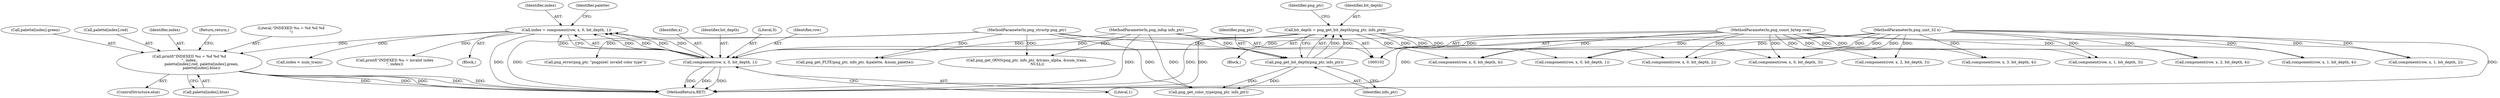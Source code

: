 digraph "1_Android_9d4853418ab2f754c2b63e091c29c5529b8b86ca_0@array" {
"1000221" [label="(Call,printf(\"INDEXED %u = %d %d %d\n\", index,\n                     palette[index].red, palette[index].green,\n                     palette[index].blue))"];
"1000132" [label="(Call,index = component(row, x, 0, bit_depth, 1))"];
"1000134" [label="(Call,component(row, x, 0, bit_depth, 1))"];
"1000105" [label="(MethodParameterIn,png_const_bytep row)"];
"1000106" [label="(MethodParameterIn,png_uint_32 x)"];
"1000109" [label="(Call,bit_depth = png_get_bit_depth(png_ptr, info_ptr))"];
"1000111" [label="(Call,png_get_bit_depth(png_ptr, info_ptr))"];
"1000103" [label="(MethodParameterIn,png_structp png_ptr)"];
"1000104" [label="(MethodParameterIn,png_infop info_ptr)"];
"1000297" [label="(Call,component(row, x, 2, bit_depth, 4))"];
"1000122" [label="(Call,component(row, x, 0, bit_depth, 1))"];
"1000109" [label="(Call,bit_depth = png_get_bit_depth(png_ptr, info_ptr))"];
"1000112" [label="(Identifier,png_ptr)"];
"1000178" [label="(Call,png_get_tRNS(png_ptr, info_ptr, &trans_alpha, &num_trans,\n                  NULL))"];
"1000136" [label="(Identifier,x)"];
"1000116" [label="(Identifier,png_ptr)"];
"1000314" [label="(MethodReturn,RET)"];
"1000285" [label="(Call,component(row, x, 0, bit_depth, 4))"];
"1000259" [label="(Call,component(row, x, 2, bit_depth, 3))"];
"1000223" [label="(Identifier,index)"];
"1000303" [label="(Call,component(row, x, 3, bit_depth, 4))"];
"1000311" [label="(Call,png_error(png_ptr, \"pngpixel: invalid color type\"))"];
"1000234" [label="(Call,palette[index].blue)"];
"1000138" [label="(Identifier,bit_depth)"];
"1000111" [label="(Call,png_get_bit_depth(png_ptr, info_ptr))"];
"1000139" [label="(Literal,1)"];
"1000105" [label="(MethodParameterIn,png_const_bytep row)"];
"1000133" [label="(Identifier,index)"];
"1000213" [label="(Call,index < num_trans)"];
"1000110" [label="(Identifier,bit_depth)"];
"1000243" [label="(Return,return;)"];
"1000240" [label="(Call,printf(\"INDEXED %u = invalid index\n\", index))"];
"1000137" [label="(Literal,0)"];
"1000142" [label="(Identifier,palette)"];
"1000253" [label="(Call,component(row, x, 1, bit_depth, 3))"];
"1000115" [label="(Call,png_get_color_type(png_ptr, info_ptr))"];
"1000104" [label="(MethodParameterIn,png_infop info_ptr)"];
"1000222" [label="(Literal,\"INDEXED %u = %d %d %d\n\")"];
"1000291" [label="(Call,component(row, x, 1, bit_depth, 4))"];
"1000130" [label="(Block,)"];
"1000103" [label="(MethodParameterIn,png_structp png_ptr)"];
"1000134" [label="(Call,component(row, x, 0, bit_depth, 1))"];
"1000221" [label="(Call,printf(\"INDEXED %u = %d %d %d\n\", index,\n                     palette[index].red, palette[index].green,\n                     palette[index].blue))"];
"1000106" [label="(MethodParameterIn,png_uint_32 x)"];
"1000220" [label="(ControlStructure,else)"];
"1000113" [label="(Identifier,info_ptr)"];
"1000151" [label="(Call,png_get_PLTE(png_ptr, info_ptr, &palette, &num_palette))"];
"1000247" [label="(Call,component(row, x, 0, bit_depth, 3))"];
"1000229" [label="(Call,palette[index].green)"];
"1000135" [label="(Identifier,row)"];
"1000107" [label="(Block,)"];
"1000269" [label="(Call,component(row, x, 0, bit_depth, 2))"];
"1000275" [label="(Call,component(row, x, 1, bit_depth, 2))"];
"1000224" [label="(Call,palette[index].red)"];
"1000132" [label="(Call,index = component(row, x, 0, bit_depth, 1))"];
"1000221" -> "1000220"  [label="AST: "];
"1000221" -> "1000234"  [label="CFG: "];
"1000222" -> "1000221"  [label="AST: "];
"1000223" -> "1000221"  [label="AST: "];
"1000224" -> "1000221"  [label="AST: "];
"1000229" -> "1000221"  [label="AST: "];
"1000234" -> "1000221"  [label="AST: "];
"1000243" -> "1000221"  [label="CFG: "];
"1000221" -> "1000314"  [label="DDG: "];
"1000221" -> "1000314"  [label="DDG: "];
"1000221" -> "1000314"  [label="DDG: "];
"1000221" -> "1000314"  [label="DDG: "];
"1000221" -> "1000314"  [label="DDG: "];
"1000132" -> "1000221"  [label="DDG: "];
"1000132" -> "1000130"  [label="AST: "];
"1000132" -> "1000134"  [label="CFG: "];
"1000133" -> "1000132"  [label="AST: "];
"1000134" -> "1000132"  [label="AST: "];
"1000142" -> "1000132"  [label="CFG: "];
"1000132" -> "1000314"  [label="DDG: "];
"1000134" -> "1000132"  [label="DDG: "];
"1000134" -> "1000132"  [label="DDG: "];
"1000134" -> "1000132"  [label="DDG: "];
"1000134" -> "1000132"  [label="DDG: "];
"1000134" -> "1000132"  [label="DDG: "];
"1000132" -> "1000213"  [label="DDG: "];
"1000132" -> "1000240"  [label="DDG: "];
"1000134" -> "1000139"  [label="CFG: "];
"1000135" -> "1000134"  [label="AST: "];
"1000136" -> "1000134"  [label="AST: "];
"1000137" -> "1000134"  [label="AST: "];
"1000138" -> "1000134"  [label="AST: "];
"1000139" -> "1000134"  [label="AST: "];
"1000134" -> "1000314"  [label="DDG: "];
"1000134" -> "1000314"  [label="DDG: "];
"1000134" -> "1000314"  [label="DDG: "];
"1000105" -> "1000134"  [label="DDG: "];
"1000106" -> "1000134"  [label="DDG: "];
"1000109" -> "1000134"  [label="DDG: "];
"1000105" -> "1000102"  [label="AST: "];
"1000105" -> "1000314"  [label="DDG: "];
"1000105" -> "1000122"  [label="DDG: "];
"1000105" -> "1000247"  [label="DDG: "];
"1000105" -> "1000253"  [label="DDG: "];
"1000105" -> "1000259"  [label="DDG: "];
"1000105" -> "1000269"  [label="DDG: "];
"1000105" -> "1000275"  [label="DDG: "];
"1000105" -> "1000285"  [label="DDG: "];
"1000105" -> "1000291"  [label="DDG: "];
"1000105" -> "1000297"  [label="DDG: "];
"1000105" -> "1000303"  [label="DDG: "];
"1000106" -> "1000102"  [label="AST: "];
"1000106" -> "1000314"  [label="DDG: "];
"1000106" -> "1000122"  [label="DDG: "];
"1000106" -> "1000247"  [label="DDG: "];
"1000106" -> "1000253"  [label="DDG: "];
"1000106" -> "1000259"  [label="DDG: "];
"1000106" -> "1000269"  [label="DDG: "];
"1000106" -> "1000275"  [label="DDG: "];
"1000106" -> "1000285"  [label="DDG: "];
"1000106" -> "1000291"  [label="DDG: "];
"1000106" -> "1000297"  [label="DDG: "];
"1000106" -> "1000303"  [label="DDG: "];
"1000109" -> "1000107"  [label="AST: "];
"1000109" -> "1000111"  [label="CFG: "];
"1000110" -> "1000109"  [label="AST: "];
"1000111" -> "1000109"  [label="AST: "];
"1000116" -> "1000109"  [label="CFG: "];
"1000109" -> "1000314"  [label="DDG: "];
"1000109" -> "1000314"  [label="DDG: "];
"1000111" -> "1000109"  [label="DDG: "];
"1000111" -> "1000109"  [label="DDG: "];
"1000109" -> "1000122"  [label="DDG: "];
"1000109" -> "1000247"  [label="DDG: "];
"1000109" -> "1000269"  [label="DDG: "];
"1000109" -> "1000285"  [label="DDG: "];
"1000111" -> "1000113"  [label="CFG: "];
"1000112" -> "1000111"  [label="AST: "];
"1000113" -> "1000111"  [label="AST: "];
"1000103" -> "1000111"  [label="DDG: "];
"1000104" -> "1000111"  [label="DDG: "];
"1000111" -> "1000115"  [label="DDG: "];
"1000111" -> "1000115"  [label="DDG: "];
"1000103" -> "1000102"  [label="AST: "];
"1000103" -> "1000314"  [label="DDG: "];
"1000103" -> "1000115"  [label="DDG: "];
"1000103" -> "1000151"  [label="DDG: "];
"1000103" -> "1000178"  [label="DDG: "];
"1000103" -> "1000311"  [label="DDG: "];
"1000104" -> "1000102"  [label="AST: "];
"1000104" -> "1000314"  [label="DDG: "];
"1000104" -> "1000115"  [label="DDG: "];
"1000104" -> "1000151"  [label="DDG: "];
"1000104" -> "1000178"  [label="DDG: "];
}

